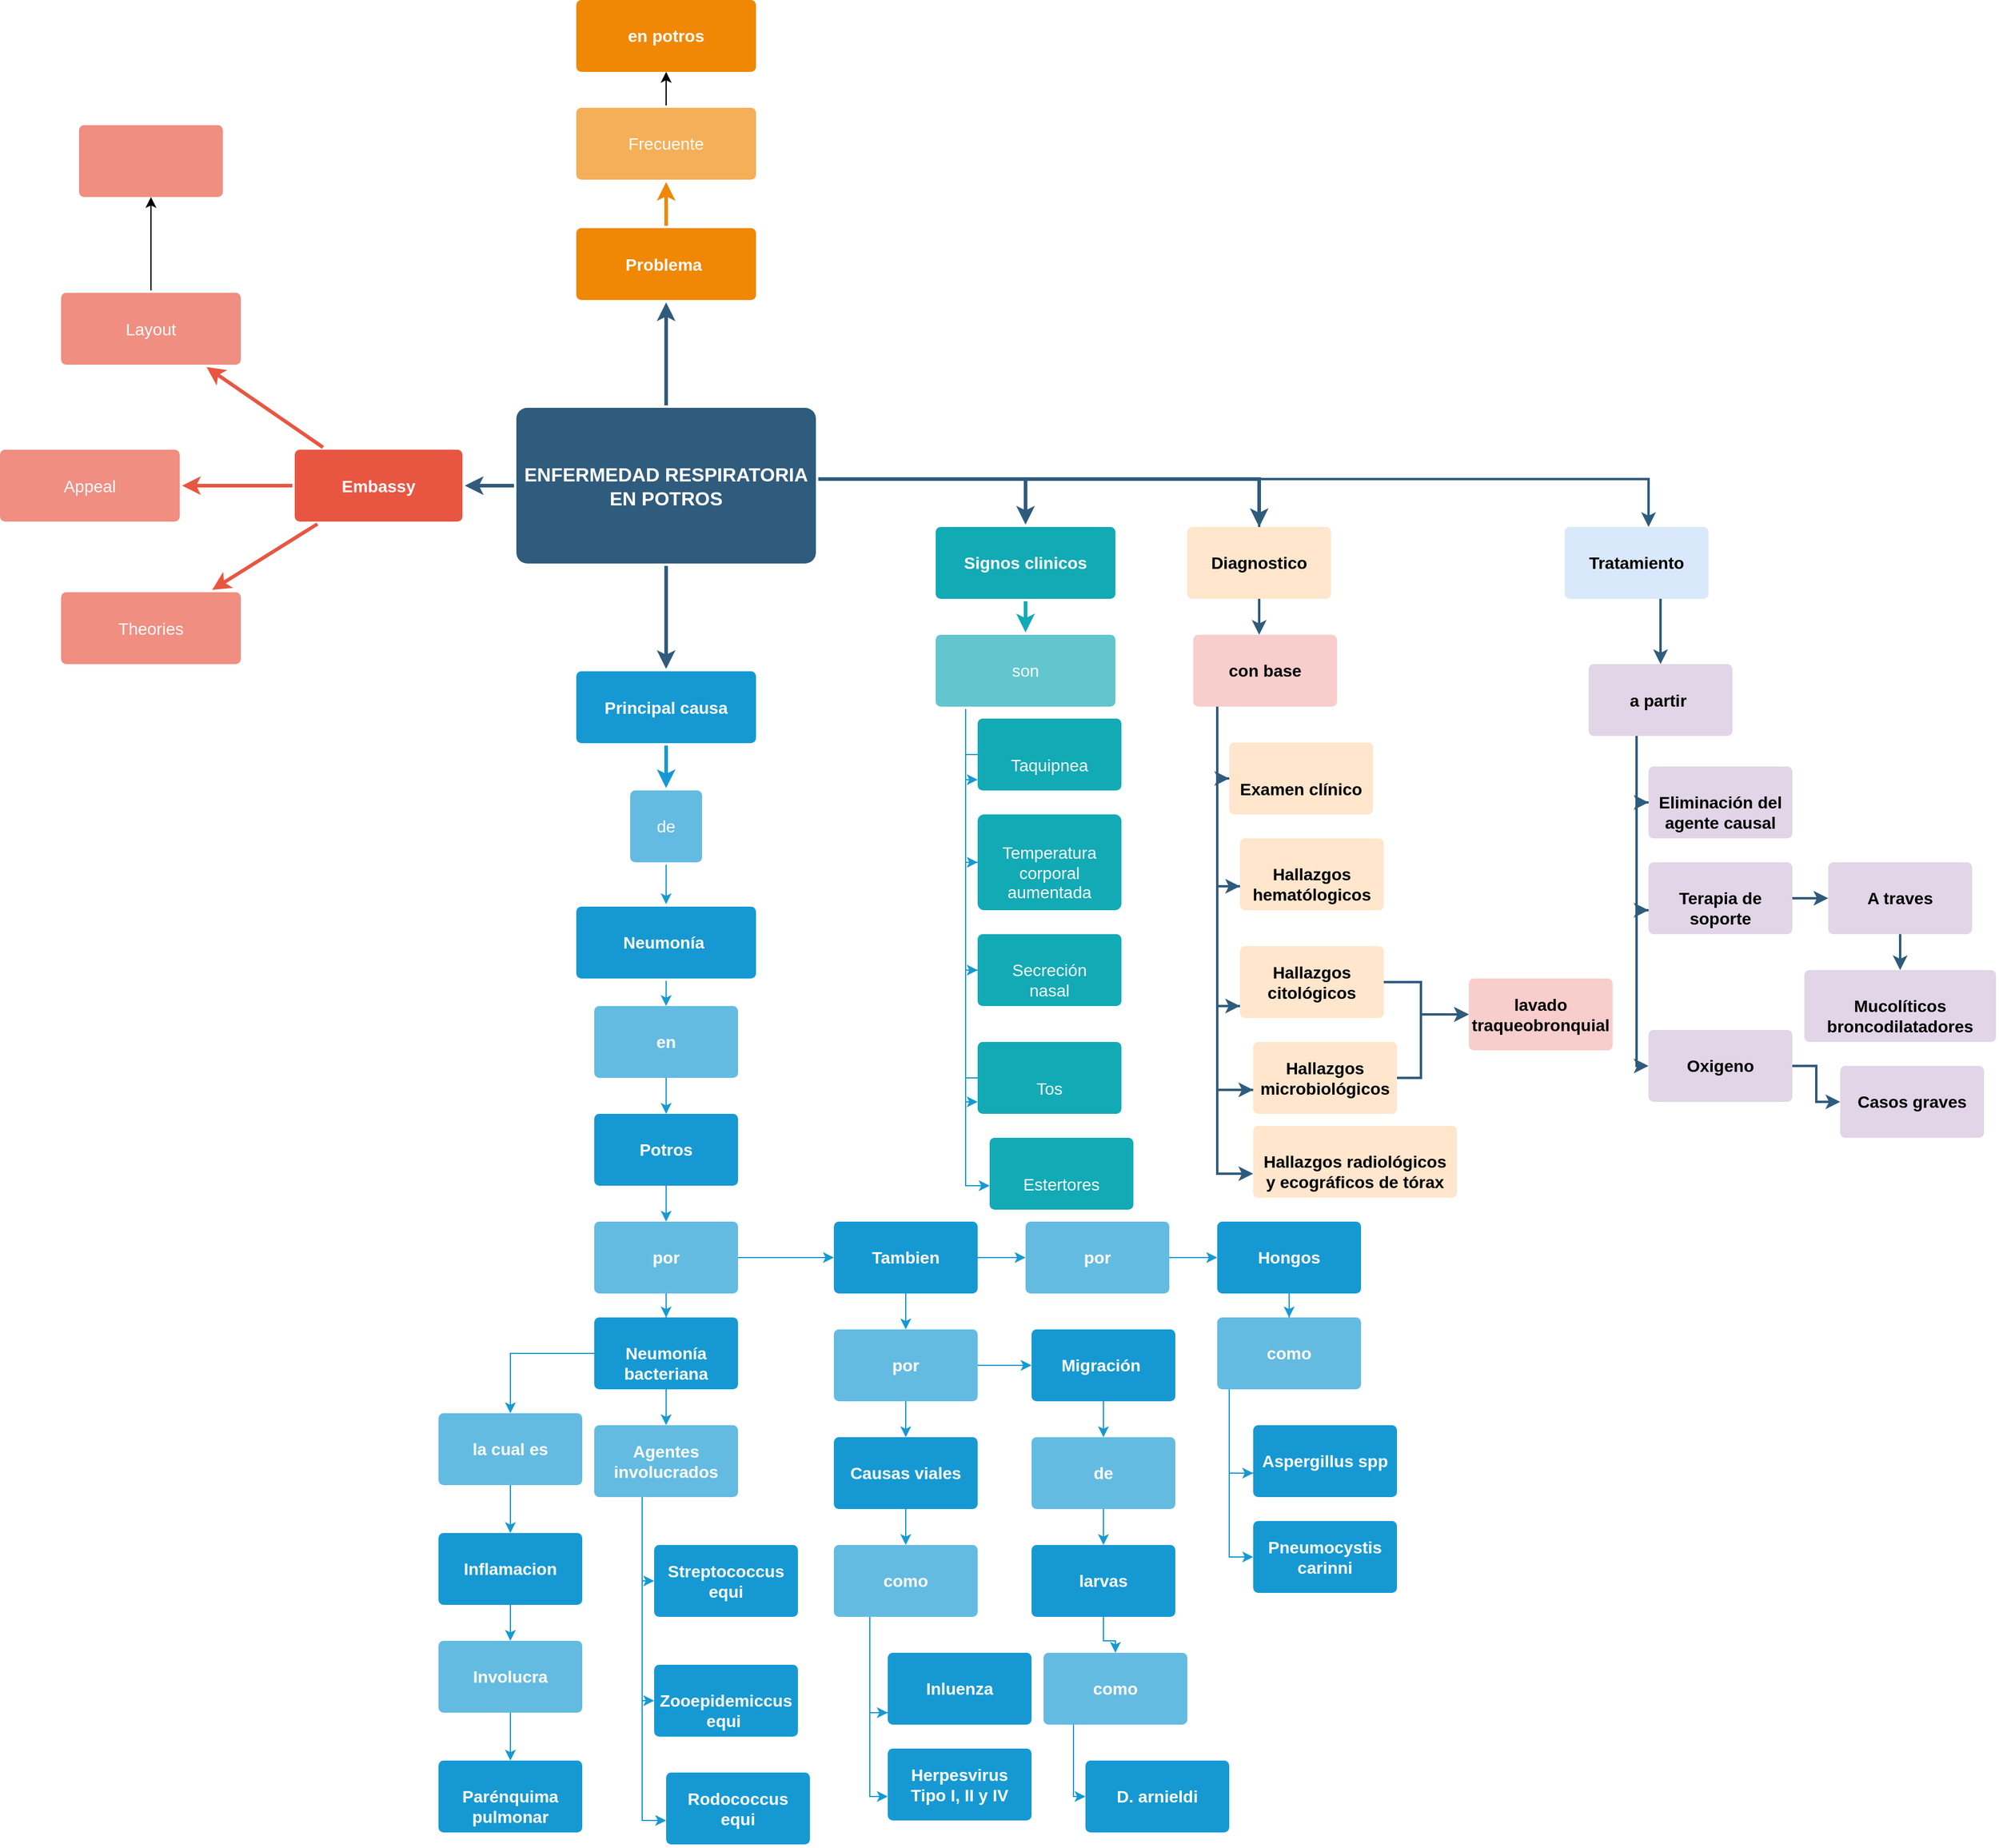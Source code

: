 <mxfile version="13.6.10" type="github">
  <diagram id="6a731a19-8d31-9384-78a2-239565b7b9f0" name="Page-1">
    <mxGraphModel dx="868" dy="482" grid="1" gridSize="10" guides="1" tooltips="1" connect="1" arrows="1" fold="1" page="1" pageScale="1" pageWidth="1169" pageHeight="827" background="#ffffff" math="0" shadow="0">
      <root>
        <mxCell id="0" />
        <mxCell id="1" parent="0" />
        <mxCell id="1745" value="" style="edgeStyle=none;rounded=0;jumpStyle=none;html=1;shadow=0;labelBackgroundColor=none;startArrow=none;startFill=0;endArrow=classic;endFill=1;jettySize=auto;orthogonalLoop=1;strokeColor=#2F5B7C;strokeWidth=3;fontFamily=Helvetica;fontSize=16;fontColor=#23445D;spacing=5;" parent="1" source="1749" target="1764" edge="1">
          <mxGeometry relative="1" as="geometry" />
        </mxCell>
        <mxCell id="1746" value="" style="edgeStyle=orthogonalEdgeStyle;rounded=0;jumpStyle=none;html=1;shadow=0;labelBackgroundColor=none;startArrow=none;startFill=0;endArrow=classic;endFill=1;jettySize=auto;orthogonalLoop=1;strokeColor=#2F5B7C;strokeWidth=3;fontFamily=Helvetica;fontSize=16;fontColor=#23445D;spacing=5;" parent="1" source="1749" target="1771" edge="1">
          <mxGeometry relative="1" as="geometry">
            <Array as="points">
              <mxPoint x="870" y="410" />
            </Array>
          </mxGeometry>
        </mxCell>
        <mxCell id="1747" value="" style="edgeStyle=none;rounded=0;jumpStyle=none;html=1;shadow=0;labelBackgroundColor=none;startArrow=none;startFill=0;endArrow=classic;endFill=1;jettySize=auto;orthogonalLoop=1;strokeColor=#2F5B7C;strokeWidth=3;fontFamily=Helvetica;fontSize=16;fontColor=#23445D;spacing=5;" parent="1" source="1749" target="1760" edge="1">
          <mxGeometry relative="1" as="geometry" />
        </mxCell>
        <mxCell id="1748" value="" style="edgeStyle=none;rounded=0;jumpStyle=none;html=1;shadow=0;labelBackgroundColor=none;startArrow=none;startFill=0;endArrow=classic;endFill=1;jettySize=auto;orthogonalLoop=1;strokeColor=#2F5B7C;strokeWidth=3;fontFamily=Helvetica;fontSize=16;fontColor=#23445D;spacing=5;" parent="1" source="1749" target="1753" edge="1">
          <mxGeometry relative="1" as="geometry" />
        </mxCell>
        <mxCell id="1749" value="ENFERMEDAD RESPIRATORIA EN POTROS" style="rounded=1;whiteSpace=wrap;html=1;shadow=0;labelBackgroundColor=none;strokeColor=none;strokeWidth=3;fillColor=#2F5B7C;fontFamily=Helvetica;fontSize=16;fontColor=#FFFFFF;align=center;fontStyle=1;spacing=5;arcSize=7;perimeterSpacing=2;" parent="1" vertex="1">
          <mxGeometry x="445" y="350.5" width="250" height="130" as="geometry" />
        </mxCell>
        <mxCell id="1750" value="" style="edgeStyle=none;rounded=1;jumpStyle=none;html=1;shadow=0;labelBackgroundColor=none;startArrow=none;startFill=0;jettySize=auto;orthogonalLoop=1;strokeColor=#E85642;strokeWidth=3;fontFamily=Helvetica;fontSize=14;fontColor=#FFFFFF;spacing=5;fontStyle=1;fillColor=#b0e3e6;" parent="1" source="1753" target="1756" edge="1">
          <mxGeometry relative="1" as="geometry" />
        </mxCell>
        <mxCell id="1751" value="" style="edgeStyle=none;rounded=1;jumpStyle=none;html=1;shadow=0;labelBackgroundColor=none;startArrow=none;startFill=0;jettySize=auto;orthogonalLoop=1;strokeColor=#E85642;strokeWidth=3;fontFamily=Helvetica;fontSize=14;fontColor=#FFFFFF;spacing=5;fontStyle=1;fillColor=#b0e3e6;" parent="1" source="1753" target="1755" edge="1">
          <mxGeometry relative="1" as="geometry" />
        </mxCell>
        <mxCell id="1752" value="" style="edgeStyle=none;rounded=1;jumpStyle=none;html=1;shadow=0;labelBackgroundColor=none;startArrow=none;startFill=0;jettySize=auto;orthogonalLoop=1;strokeColor=#E85642;strokeWidth=3;fontFamily=Helvetica;fontSize=14;fontColor=#FFFFFF;spacing=5;fontStyle=1;fillColor=#b0e3e6;" parent="1" source="1753" target="1754" edge="1">
          <mxGeometry relative="1" as="geometry" />
        </mxCell>
        <mxCell id="1753" value="Embassy" style="rounded=1;whiteSpace=wrap;html=1;shadow=0;labelBackgroundColor=none;strokeColor=none;strokeWidth=3;fillColor=#e85642;fontFamily=Helvetica;fontSize=14;fontColor=#FFFFFF;align=center;spacing=5;fontStyle=1;arcSize=7;perimeterSpacing=2;" parent="1" vertex="1">
          <mxGeometry x="260" y="385.5" width="140" height="60" as="geometry" />
        </mxCell>
        <mxCell id="1754" value="Theories" style="rounded=1;whiteSpace=wrap;html=1;shadow=0;labelBackgroundColor=none;strokeColor=none;strokeWidth=3;fillColor=#f08e81;fontFamily=Helvetica;fontSize=14;fontColor=#FFFFFF;align=center;spacing=5;fontStyle=0;arcSize=7;perimeterSpacing=2;" parent="1" vertex="1">
          <mxGeometry x="65" y="504.5" width="150" height="60" as="geometry" />
        </mxCell>
        <mxCell id="1755" value="Appeal" style="rounded=1;whiteSpace=wrap;html=1;shadow=0;labelBackgroundColor=none;strokeColor=none;strokeWidth=3;fillColor=#f08e81;fontFamily=Helvetica;fontSize=14;fontColor=#FFFFFF;align=center;spacing=5;fontStyle=0;arcSize=7;perimeterSpacing=2;" parent="1" vertex="1">
          <mxGeometry x="14" y="385.5" width="150" height="60" as="geometry" />
        </mxCell>
        <mxCell id="0YYy5fUookCanVHD36Z4-1780" value="" style="edgeStyle=orthogonalEdgeStyle;rounded=0;orthogonalLoop=1;jettySize=auto;html=1;" parent="1" source="1756" target="0YYy5fUookCanVHD36Z4-1779" edge="1">
          <mxGeometry relative="1" as="geometry" />
        </mxCell>
        <mxCell id="1756" value="Layout" style="rounded=1;whiteSpace=wrap;html=1;shadow=0;labelBackgroundColor=none;strokeColor=none;strokeWidth=3;fillColor=#f08e81;fontFamily=Helvetica;fontSize=14;fontColor=#FFFFFF;align=center;spacing=5;fontStyle=0;arcSize=7;perimeterSpacing=2;" parent="1" vertex="1">
          <mxGeometry x="65" y="254.5" width="150" height="60" as="geometry" />
        </mxCell>
        <mxCell id="1758" value="" style="edgeStyle=none;rounded=0;jumpStyle=none;html=1;shadow=0;labelBackgroundColor=none;startArrow=none;startFill=0;endArrow=classic;endFill=1;jettySize=auto;orthogonalLoop=1;strokeColor=#1699D3;strokeWidth=3;fontFamily=Helvetica;fontSize=14;fontColor=#FFFFFF;spacing=5;" parent="1" source="1760" target="1762" edge="1">
          <mxGeometry relative="1" as="geometry" />
        </mxCell>
        <mxCell id="1760" value="Principal causa" style="rounded=1;whiteSpace=wrap;html=1;shadow=0;labelBackgroundColor=none;strokeColor=none;strokeWidth=3;fillColor=#1699d3;fontFamily=Helvetica;fontSize=14;fontColor=#FFFFFF;align=center;spacing=5;fontStyle=1;arcSize=7;perimeterSpacing=2;" parent="1" vertex="1">
          <mxGeometry x="495" y="570.5" width="150" height="60" as="geometry" />
        </mxCell>
        <mxCell id="0YYy5fUookCanVHD36Z4-1787" value="" style="edgeStyle=orthogonalEdgeStyle;rounded=0;orthogonalLoop=1;jettySize=auto;html=1;strokeColor=#1699D3;" parent="1" source="1762" target="0YYy5fUookCanVHD36Z4-1785" edge="1">
          <mxGeometry relative="1" as="geometry" />
        </mxCell>
        <mxCell id="1762" value="de" style="rounded=1;whiteSpace=wrap;html=1;shadow=0;labelBackgroundColor=none;strokeColor=none;strokeWidth=3;fillColor=#64bbe2;fontFamily=Helvetica;fontSize=14;fontColor=#FFFFFF;align=center;spacing=5;arcSize=7;perimeterSpacing=2;" parent="1" vertex="1">
          <mxGeometry x="540" y="670" width="60" height="60" as="geometry" />
        </mxCell>
        <mxCell id="1764" value="Problema&amp;nbsp;" style="rounded=1;whiteSpace=wrap;html=1;shadow=0;labelBackgroundColor=none;strokeColor=none;strokeWidth=3;fontFamily=Helvetica;fontSize=14;fontColor=#FFFFFF;align=center;spacing=5;fontStyle=1;arcSize=7;perimeterSpacing=2;fillColor=#F08705;" parent="1" vertex="1">
          <mxGeometry x="495" y="200.5" width="150" height="60" as="geometry" />
        </mxCell>
        <mxCell id="0YYy5fUookCanVHD36Z4-1783" style="edgeStyle=orthogonalEdgeStyle;rounded=0;orthogonalLoop=1;jettySize=auto;html=1;" parent="1" source="1767" edge="1">
          <mxGeometry relative="1" as="geometry">
            <mxPoint x="570" y="70" as="targetPoint" />
          </mxGeometry>
        </mxCell>
        <mxCell id="1767" value="Frecuente" style="rounded=1;whiteSpace=wrap;html=1;shadow=0;labelBackgroundColor=none;strokeColor=none;strokeWidth=3;fillColor=#f5af58;fontFamily=Helvetica;fontSize=14;fontColor=#FFFFFF;align=center;spacing=5;arcSize=7;perimeterSpacing=2;" parent="1" vertex="1">
          <mxGeometry x="495" y="100" width="150" height="60" as="geometry" />
        </mxCell>
        <mxCell id="1768" value="" style="edgeStyle=none;rounded=0;jumpStyle=none;html=1;shadow=0;labelBackgroundColor=none;startArrow=none;startFill=0;endArrow=classic;endFill=1;jettySize=auto;orthogonalLoop=1;strokeColor=#F08705;strokeWidth=3;fontFamily=Helvetica;fontSize=14;fontColor=#FFFFFF;spacing=5;" parent="1" source="1764" target="1767" edge="1">
          <mxGeometry relative="1" as="geometry" />
        </mxCell>
        <mxCell id="5zsMlJbMGl0L57gYT9h5-1774" value="" style="edgeStyle=orthogonalEdgeStyle;rounded=0;orthogonalLoop=1;jettySize=auto;html=1;strokeColor=#2F5B7C;strokeWidth=3;" edge="1" parent="1" target="5zsMlJbMGl0L57gYT9h5-1773">
          <mxGeometry relative="1" as="geometry">
            <mxPoint x="870" y="410" as="sourcePoint" />
            <Array as="points">
              <mxPoint x="1065" y="410" />
            </Array>
          </mxGeometry>
        </mxCell>
        <mxCell id="1771" value="Signos clinicos" style="rounded=1;whiteSpace=wrap;html=1;shadow=0;labelBackgroundColor=none;strokeColor=none;strokeWidth=3;fillColor=#12aab5;fontFamily=Helvetica;fontSize=14;fontColor=#FFFFFF;align=center;spacing=5;fontStyle=1;arcSize=7;perimeterSpacing=2;" parent="1" vertex="1">
          <mxGeometry x="795" y="450.0" width="150" height="60" as="geometry" />
        </mxCell>
        <mxCell id="0YYy5fUookCanVHD36Z4-1854" value="" style="edgeStyle=orthogonalEdgeStyle;rounded=0;orthogonalLoop=1;jettySize=auto;html=1;strokeColor=#1699D3;" parent="1" source="1772" target="0YYy5fUookCanVHD36Z4-1853" edge="1">
          <mxGeometry relative="1" as="geometry">
            <Array as="points">
              <mxPoint x="820" y="661" />
            </Array>
          </mxGeometry>
        </mxCell>
        <mxCell id="1772" value="son" style="rounded=1;whiteSpace=wrap;html=1;shadow=0;labelBackgroundColor=none;strokeColor=none;strokeWidth=3;fillColor=#61c6ce;fontFamily=Helvetica;fontSize=14;fontColor=#FFFFFF;align=center;spacing=5;fontStyle=0;arcSize=7;perimeterSpacing=2;" parent="1" vertex="1">
          <mxGeometry x="795" y="540" width="150" height="60" as="geometry" />
        </mxCell>
        <mxCell id="1773" value="" style="edgeStyle=none;rounded=1;jumpStyle=none;html=1;shadow=0;labelBackgroundColor=none;startArrow=none;startFill=0;jettySize=auto;orthogonalLoop=1;strokeColor=#12AAB5;strokeWidth=3;fontFamily=Helvetica;fontSize=14;fontColor=#FFFFFF;spacing=5;fontStyle=1;fillColor=#b0e3e6;" parent="1" source="1771" target="1772" edge="1">
          <mxGeometry relative="1" as="geometry" />
        </mxCell>
        <mxCell id="0YYy5fUookCanVHD36Z4-1779" value="" style="whiteSpace=wrap;html=1;rounded=1;shadow=0;fontSize=14;fontColor=#FFFFFF;fontStyle=0;strokeColor=none;strokeWidth=3;fillColor=#f08e81;spacing=5;arcSize=7;" parent="1" vertex="1">
          <mxGeometry x="80" y="114.5" width="120" height="60" as="geometry" />
        </mxCell>
        <mxCell id="0YYy5fUookCanVHD36Z4-1784" value="en potros" style="rounded=1;whiteSpace=wrap;html=1;shadow=0;labelBackgroundColor=none;strokeColor=none;strokeWidth=3;fontFamily=Helvetica;fontSize=14;fontColor=#FFFFFF;align=center;spacing=5;fontStyle=1;arcSize=7;perimeterSpacing=2;fillColor=#F08705;" parent="1" vertex="1">
          <mxGeometry x="495" y="10" width="150" height="60" as="geometry" />
        </mxCell>
        <mxCell id="0YYy5fUookCanVHD36Z4-1789" value="" style="edgeStyle=orthogonalEdgeStyle;rounded=0;orthogonalLoop=1;jettySize=auto;html=1;strokeColor=#1699D3;" parent="1" source="0YYy5fUookCanVHD36Z4-1785" target="0YYy5fUookCanVHD36Z4-1788" edge="1">
          <mxGeometry relative="1" as="geometry" />
        </mxCell>
        <mxCell id="0YYy5fUookCanVHD36Z4-1785" value="Neumonía&amp;nbsp;" style="rounded=1;whiteSpace=wrap;html=1;shadow=0;labelBackgroundColor=none;strokeColor=none;strokeWidth=3;fillColor=#1699d3;fontFamily=Helvetica;fontSize=14;fontColor=#FFFFFF;align=center;spacing=5;fontStyle=1;arcSize=7;perimeterSpacing=2;" parent="1" vertex="1">
          <mxGeometry x="495" y="767" width="150" height="60" as="geometry" />
        </mxCell>
        <mxCell id="0YYy5fUookCanVHD36Z4-1791" value="" style="edgeStyle=orthogonalEdgeStyle;rounded=0;orthogonalLoop=1;jettySize=auto;html=1;strokeColor=#1699D3;" parent="1" source="0YYy5fUookCanVHD36Z4-1788" target="0YYy5fUookCanVHD36Z4-1790" edge="1">
          <mxGeometry relative="1" as="geometry" />
        </mxCell>
        <mxCell id="0YYy5fUookCanVHD36Z4-1788" value="en" style="whiteSpace=wrap;html=1;rounded=1;shadow=0;fontSize=14;fontColor=#FFFFFF;fontStyle=1;strokeColor=none;strokeWidth=3;spacing=5;arcSize=7;fillColor=#64BBE2;" parent="1" vertex="1">
          <mxGeometry x="510" y="850" width="120" height="60" as="geometry" />
        </mxCell>
        <mxCell id="0YYy5fUookCanVHD36Z4-1793" value="" style="edgeStyle=orthogonalEdgeStyle;rounded=0;orthogonalLoop=1;jettySize=auto;html=1;strokeColor=#1699D3;" parent="1" source="0YYy5fUookCanVHD36Z4-1790" target="0YYy5fUookCanVHD36Z4-1792" edge="1">
          <mxGeometry relative="1" as="geometry" />
        </mxCell>
        <mxCell id="0YYy5fUookCanVHD36Z4-1790" value="Potros" style="whiteSpace=wrap;html=1;rounded=1;shadow=0;fontSize=14;fontColor=#FFFFFF;fontStyle=1;strokeColor=none;strokeWidth=3;fillColor=#1699d3;spacing=5;arcSize=7;" parent="1" vertex="1">
          <mxGeometry x="510" y="940" width="120" height="60" as="geometry" />
        </mxCell>
        <mxCell id="0YYy5fUookCanVHD36Z4-1795" value="" style="edgeStyle=orthogonalEdgeStyle;rounded=0;orthogonalLoop=1;jettySize=auto;html=1;strokeColor=#1699D3;" parent="1" source="0YYy5fUookCanVHD36Z4-1792" target="0YYy5fUookCanVHD36Z4-1794" edge="1">
          <mxGeometry relative="1" as="geometry" />
        </mxCell>
        <mxCell id="0YYy5fUookCanVHD36Z4-1816" value="" style="edgeStyle=orthogonalEdgeStyle;rounded=0;orthogonalLoop=1;jettySize=auto;html=1;strokeColor=#1699D3;" parent="1" source="0YYy5fUookCanVHD36Z4-1792" target="0YYy5fUookCanVHD36Z4-1815" edge="1">
          <mxGeometry relative="1" as="geometry" />
        </mxCell>
        <mxCell id="0YYy5fUookCanVHD36Z4-1792" value="por" style="whiteSpace=wrap;html=1;rounded=1;shadow=0;fontSize=14;fontColor=#FFFFFF;fontStyle=1;strokeColor=none;strokeWidth=3;spacing=5;arcSize=7;fillColor=#64BBE2;" parent="1" vertex="1">
          <mxGeometry x="510" y="1030" width="120" height="60" as="geometry" />
        </mxCell>
        <mxCell id="0YYy5fUookCanVHD36Z4-1797" value="" style="edgeStyle=orthogonalEdgeStyle;rounded=0;orthogonalLoop=1;jettySize=auto;html=1;strokeColor=#1699D3;" parent="1" source="0YYy5fUookCanVHD36Z4-1794" target="0YYy5fUookCanVHD36Z4-1796" edge="1">
          <mxGeometry relative="1" as="geometry" />
        </mxCell>
        <mxCell id="0YYy5fUookCanVHD36Z4-1805" value="" style="edgeStyle=orthogonalEdgeStyle;rounded=0;orthogonalLoop=1;jettySize=auto;html=1;strokeColor=#1699D3;" parent="1" source="0YYy5fUookCanVHD36Z4-1794" target="0YYy5fUookCanVHD36Z4-1804" edge="1">
          <mxGeometry relative="1" as="geometry" />
        </mxCell>
        <mxCell id="0YYy5fUookCanVHD36Z4-1794" value="&lt;br&gt;Neumonía bacteriana" style="whiteSpace=wrap;html=1;rounded=1;shadow=0;fontSize=14;fontColor=#FFFFFF;fontStyle=1;strokeColor=none;strokeWidth=3;fillColor=#1699d3;spacing=5;arcSize=7;" parent="1" vertex="1">
          <mxGeometry x="510" y="1110" width="120" height="60" as="geometry" />
        </mxCell>
        <mxCell id="0YYy5fUookCanVHD36Z4-1799" value="" style="edgeStyle=orthogonalEdgeStyle;rounded=0;orthogonalLoop=1;jettySize=auto;html=1;strokeColor=#1699D3;" parent="1" source="0YYy5fUookCanVHD36Z4-1796" target="0YYy5fUookCanVHD36Z4-1798" edge="1">
          <mxGeometry relative="1" as="geometry" />
        </mxCell>
        <mxCell id="0YYy5fUookCanVHD36Z4-1796" value="la cual es" style="whiteSpace=wrap;html=1;rounded=1;shadow=0;fontSize=14;fontColor=#FFFFFF;fontStyle=1;strokeColor=none;strokeWidth=3;spacing=5;arcSize=7;fillColor=#64BBE2;" parent="1" vertex="1">
          <mxGeometry x="380" y="1190" width="120" height="60" as="geometry" />
        </mxCell>
        <mxCell id="0YYy5fUookCanVHD36Z4-1801" value="" style="edgeStyle=orthogonalEdgeStyle;rounded=0;orthogonalLoop=1;jettySize=auto;html=1;strokeColor=#1699D3;" parent="1" source="0YYy5fUookCanVHD36Z4-1798" target="0YYy5fUookCanVHD36Z4-1800" edge="1">
          <mxGeometry relative="1" as="geometry" />
        </mxCell>
        <mxCell id="0YYy5fUookCanVHD36Z4-1798" value="Inflamacion" style="whiteSpace=wrap;html=1;rounded=1;shadow=0;fontSize=14;fontColor=#FFFFFF;fontStyle=1;strokeColor=none;strokeWidth=3;spacing=5;arcSize=7;fillColor=#1699D3;" parent="1" vertex="1">
          <mxGeometry x="380" y="1290" width="120" height="60" as="geometry" />
        </mxCell>
        <mxCell id="0YYy5fUookCanVHD36Z4-1803" value="" style="edgeStyle=orthogonalEdgeStyle;rounded=0;orthogonalLoop=1;jettySize=auto;html=1;strokeColor=#1699D3;" parent="1" source="0YYy5fUookCanVHD36Z4-1800" target="0YYy5fUookCanVHD36Z4-1802" edge="1">
          <mxGeometry relative="1" as="geometry" />
        </mxCell>
        <mxCell id="0YYy5fUookCanVHD36Z4-1800" value="Involucra" style="whiteSpace=wrap;html=1;rounded=1;shadow=0;fontSize=14;fontColor=#FFFFFF;fontStyle=1;strokeColor=none;strokeWidth=3;fillColor=#64BBE2;spacing=5;arcSize=7;" parent="1" vertex="1">
          <mxGeometry x="380" y="1380" width="120" height="60" as="geometry" />
        </mxCell>
        <mxCell id="0YYy5fUookCanVHD36Z4-1802" value="&lt;br&gt;Parénquima pulmonar" style="whiteSpace=wrap;html=1;rounded=1;shadow=0;fontSize=14;fontColor=#FFFFFF;fontStyle=1;strokeColor=none;strokeWidth=3;spacing=5;arcSize=7;fillColor=#1699D3;" parent="1" vertex="1">
          <mxGeometry x="380" y="1480" width="120" height="60" as="geometry" />
        </mxCell>
        <mxCell id="0YYy5fUookCanVHD36Z4-1807" value="" style="edgeStyle=orthogonalEdgeStyle;rounded=0;orthogonalLoop=1;jettySize=auto;html=1;strokeColor=#1699D3;entryX=0;entryY=0.5;entryDx=0;entryDy=0;" parent="1" source="0YYy5fUookCanVHD36Z4-1804" target="0YYy5fUookCanVHD36Z4-1806" edge="1">
          <mxGeometry relative="1" as="geometry">
            <mxPoint x="550" y="1330" as="targetPoint" />
            <Array as="points">
              <mxPoint x="550" y="1330" />
            </Array>
          </mxGeometry>
        </mxCell>
        <mxCell id="0YYy5fUookCanVHD36Z4-1804" value="Agentes involucrados" style="whiteSpace=wrap;html=1;rounded=1;shadow=0;fontSize=14;fontColor=#FFFFFF;fontStyle=1;strokeColor=none;strokeWidth=3;spacing=5;arcSize=7;fillColor=#64BBE2;" parent="1" vertex="1">
          <mxGeometry x="510" y="1200" width="120" height="60" as="geometry" />
        </mxCell>
        <mxCell id="0YYy5fUookCanVHD36Z4-1811" value="" style="edgeStyle=orthogonalEdgeStyle;rounded=0;orthogonalLoop=1;jettySize=auto;html=1;strokeColor=#1699D3;" parent="1" target="0YYy5fUookCanVHD36Z4-1810" edge="1">
          <mxGeometry relative="1" as="geometry">
            <mxPoint x="550" y="1330" as="sourcePoint" />
            <Array as="points">
              <mxPoint x="550" y="1430" />
            </Array>
          </mxGeometry>
        </mxCell>
        <mxCell id="0YYy5fUookCanVHD36Z4-1806" value="&#xa;&#xa;Streptococcus&#xa;equi&#xa;&#xa;" style="whiteSpace=wrap;html=1;rounded=1;shadow=0;fontSize=14;fontColor=#FFFFFF;fontStyle=1;strokeColor=none;strokeWidth=3;fillColor=#1699d3;spacing=5;arcSize=7;" parent="1" vertex="1">
          <mxGeometry x="560" y="1300" width="120" height="60" as="geometry" />
        </mxCell>
        <mxCell id="0YYy5fUookCanVHD36Z4-1813" value="" style="edgeStyle=orthogonalEdgeStyle;rounded=0;orthogonalLoop=1;jettySize=auto;html=1;strokeColor=#1699D3;" parent="1" target="0YYy5fUookCanVHD36Z4-1812" edge="1">
          <mxGeometry relative="1" as="geometry">
            <mxPoint x="550" y="1430" as="sourcePoint" />
            <Array as="points">
              <mxPoint x="550" y="1530" />
              <mxPoint x="630" y="1530" />
            </Array>
          </mxGeometry>
        </mxCell>
        <mxCell id="0YYy5fUookCanVHD36Z4-1810" value="&lt;br&gt;Zooepidemiccus equi&amp;nbsp;" style="whiteSpace=wrap;html=1;rounded=1;shadow=0;fontSize=14;fontColor=#FFFFFF;fontStyle=1;strokeColor=none;strokeWidth=3;fillColor=#1699d3;spacing=5;arcSize=7;" parent="1" vertex="1">
          <mxGeometry x="560" y="1400" width="120" height="60" as="geometry" />
        </mxCell>
        <mxCell id="0YYy5fUookCanVHD36Z4-1812" value="Rodococcus&lt;br/&gt;equi" style="whiteSpace=wrap;html=1;rounded=1;shadow=0;fontSize=14;fontColor=#FFFFFF;fontStyle=1;strokeColor=none;strokeWidth=3;fillColor=#1699d3;spacing=5;arcSize=7;" parent="1" vertex="1">
          <mxGeometry x="570" y="1490" width="120" height="60" as="geometry" />
        </mxCell>
        <mxCell id="0YYy5fUookCanVHD36Z4-1818" value="" style="edgeStyle=orthogonalEdgeStyle;rounded=0;orthogonalLoop=1;jettySize=auto;html=1;strokeColor=#1699D3;" parent="1" source="0YYy5fUookCanVHD36Z4-1815" target="0YYy5fUookCanVHD36Z4-1817" edge="1">
          <mxGeometry relative="1" as="geometry" />
        </mxCell>
        <mxCell id="0YYy5fUookCanVHD36Z4-1843" value="" style="edgeStyle=orthogonalEdgeStyle;rounded=0;orthogonalLoop=1;jettySize=auto;html=1;strokeColor=#1699D3;" parent="1" source="0YYy5fUookCanVHD36Z4-1815" target="0YYy5fUookCanVHD36Z4-1842" edge="1">
          <mxGeometry relative="1" as="geometry" />
        </mxCell>
        <mxCell id="0YYy5fUookCanVHD36Z4-1815" value="Tambien" style="whiteSpace=wrap;html=1;rounded=1;shadow=0;fontSize=14;fontColor=#FFFFFF;fontStyle=1;strokeColor=none;strokeWidth=3;spacing=5;arcSize=7;fillColor=#1699D3;" parent="1" vertex="1">
          <mxGeometry x="710" y="1030" width="120" height="60" as="geometry" />
        </mxCell>
        <mxCell id="0YYy5fUookCanVHD36Z4-1820" value="" style="edgeStyle=orthogonalEdgeStyle;rounded=0;orthogonalLoop=1;jettySize=auto;html=1;strokeColor=#1699D3;" parent="1" source="0YYy5fUookCanVHD36Z4-1817" target="0YYy5fUookCanVHD36Z4-1819" edge="1">
          <mxGeometry relative="1" as="geometry" />
        </mxCell>
        <mxCell id="0YYy5fUookCanVHD36Z4-1828" value="" style="edgeStyle=orthogonalEdgeStyle;rounded=0;orthogonalLoop=1;jettySize=auto;html=1;strokeColor=#1699D3;" parent="1" source="0YYy5fUookCanVHD36Z4-1817" target="0YYy5fUookCanVHD36Z4-1827" edge="1">
          <mxGeometry relative="1" as="geometry" />
        </mxCell>
        <mxCell id="0YYy5fUookCanVHD36Z4-1817" value="por" style="whiteSpace=wrap;html=1;rounded=1;shadow=0;fontSize=14;fontColor=#FFFFFF;fontStyle=1;strokeColor=none;strokeWidth=3;fillColor=#64BBE2;spacing=5;arcSize=7;" parent="1" vertex="1">
          <mxGeometry x="710" y="1120" width="120" height="60" as="geometry" />
        </mxCell>
        <mxCell id="0YYy5fUookCanVHD36Z4-1822" value="" style="edgeStyle=orthogonalEdgeStyle;rounded=0;orthogonalLoop=1;jettySize=auto;html=1;strokeColor=#1699D3;" parent="1" source="0YYy5fUookCanVHD36Z4-1819" target="0YYy5fUookCanVHD36Z4-1821" edge="1">
          <mxGeometry relative="1" as="geometry" />
        </mxCell>
        <mxCell id="0YYy5fUookCanVHD36Z4-1819" value="Causas viales" style="whiteSpace=wrap;html=1;rounded=1;shadow=0;fontSize=14;fontColor=#FFFFFF;fontStyle=1;strokeColor=none;strokeWidth=3;spacing=5;arcSize=7;fillColor=#1699D3;" parent="1" vertex="1">
          <mxGeometry x="710" y="1210" width="120" height="60" as="geometry" />
        </mxCell>
        <mxCell id="0YYy5fUookCanVHD36Z4-1824" value="" style="edgeStyle=orthogonalEdgeStyle;rounded=0;orthogonalLoop=1;jettySize=auto;html=1;strokeColor=#1699D3;" parent="1" source="0YYy5fUookCanVHD36Z4-1821" target="0YYy5fUookCanVHD36Z4-1823" edge="1">
          <mxGeometry relative="1" as="geometry">
            <Array as="points">
              <mxPoint x="740" y="1440" />
            </Array>
          </mxGeometry>
        </mxCell>
        <mxCell id="0YYy5fUookCanVHD36Z4-1821" value="como" style="whiteSpace=wrap;html=1;rounded=1;shadow=0;fontSize=14;fontColor=#FFFFFF;fontStyle=1;strokeColor=none;strokeWidth=3;fillColor=#64BBE2;spacing=5;arcSize=7;" parent="1" vertex="1">
          <mxGeometry x="710" y="1300" width="120" height="60" as="geometry" />
        </mxCell>
        <mxCell id="0YYy5fUookCanVHD36Z4-1826" value="" style="edgeStyle=orthogonalEdgeStyle;rounded=0;orthogonalLoop=1;jettySize=auto;html=1;strokeColor=#1699D3;" parent="1" source="0YYy5fUookCanVHD36Z4-1823" target="0YYy5fUookCanVHD36Z4-1825" edge="1">
          <mxGeometry relative="1" as="geometry">
            <Array as="points">
              <mxPoint x="740" y="1440" />
              <mxPoint x="740" y="1510" />
              <mxPoint x="830" y="1510" />
            </Array>
          </mxGeometry>
        </mxCell>
        <mxCell id="0YYy5fUookCanVHD36Z4-1823" value="&#xa;&#xa; Inluenza&#xa;&#xa;" style="whiteSpace=wrap;html=1;rounded=1;shadow=0;fontSize=14;fontColor=#FFFFFF;fontStyle=1;strokeColor=none;strokeWidth=3;spacing=5;arcSize=7;fillColor=#1699D3;" parent="1" vertex="1">
          <mxGeometry x="755" y="1390" width="120" height="60" as="geometry" />
        </mxCell>
        <mxCell id="0YYy5fUookCanVHD36Z4-1825" value="&#xa;&#xa; Herpesvirus Tipo I, II y IV&#xa;&#xa;" style="whiteSpace=wrap;html=1;rounded=1;shadow=0;fontSize=14;fontColor=#FFFFFF;fontStyle=1;strokeColor=none;strokeWidth=3;spacing=5;arcSize=7;fillColor=#1699D3;" parent="1" vertex="1">
          <mxGeometry x="755" y="1470" width="120" height="60" as="geometry" />
        </mxCell>
        <mxCell id="0YYy5fUookCanVHD36Z4-1830" value="" style="edgeStyle=orthogonalEdgeStyle;rounded=0;orthogonalLoop=1;jettySize=auto;html=1;strokeColor=#1699D3;" parent="1" source="0YYy5fUookCanVHD36Z4-1827" target="0YYy5fUookCanVHD36Z4-1829" edge="1">
          <mxGeometry relative="1" as="geometry" />
        </mxCell>
        <mxCell id="0YYy5fUookCanVHD36Z4-1827" value="Migración&amp;nbsp;" style="whiteSpace=wrap;html=1;rounded=1;shadow=0;fontSize=14;fontColor=#FFFFFF;fontStyle=1;strokeColor=none;strokeWidth=3;spacing=5;arcSize=7;fillColor=#1699D3;" parent="1" vertex="1">
          <mxGeometry x="875" y="1120" width="120" height="60" as="geometry" />
        </mxCell>
        <mxCell id="0YYy5fUookCanVHD36Z4-1832" value="" style="edgeStyle=orthogonalEdgeStyle;rounded=0;orthogonalLoop=1;jettySize=auto;html=1;strokeColor=#1699D3;" parent="1" source="0YYy5fUookCanVHD36Z4-1829" target="0YYy5fUookCanVHD36Z4-1831" edge="1">
          <mxGeometry relative="1" as="geometry" />
        </mxCell>
        <mxCell id="0YYy5fUookCanVHD36Z4-1829" value="de" style="whiteSpace=wrap;html=1;rounded=1;shadow=0;fontSize=14;fontColor=#FFFFFF;fontStyle=1;strokeColor=none;strokeWidth=3;fillColor=#64BBE2;spacing=5;arcSize=7;" parent="1" vertex="1">
          <mxGeometry x="875" y="1210" width="120" height="60" as="geometry" />
        </mxCell>
        <mxCell id="0YYy5fUookCanVHD36Z4-1834" value="" style="edgeStyle=orthogonalEdgeStyle;rounded=0;orthogonalLoop=1;jettySize=auto;html=1;strokeColor=#1699D3;" parent="1" source="0YYy5fUookCanVHD36Z4-1831" target="0YYy5fUookCanVHD36Z4-1833" edge="1">
          <mxGeometry relative="1" as="geometry" />
        </mxCell>
        <mxCell id="0YYy5fUookCanVHD36Z4-1831" value="larvas" style="whiteSpace=wrap;html=1;rounded=1;shadow=0;fontSize=14;fontColor=#FFFFFF;fontStyle=1;strokeColor=none;strokeWidth=3;spacing=5;arcSize=7;fillColor=#1699D3;" parent="1" vertex="1">
          <mxGeometry x="875" y="1300" width="120" height="60" as="geometry" />
        </mxCell>
        <mxCell id="0YYy5fUookCanVHD36Z4-1836" value="" style="edgeStyle=orthogonalEdgeStyle;rounded=0;orthogonalLoop=1;jettySize=auto;html=1;strokeColor=#1699D3;" parent="1" source="0YYy5fUookCanVHD36Z4-1833" target="0YYy5fUookCanVHD36Z4-1835" edge="1">
          <mxGeometry relative="1" as="geometry">
            <Array as="points">
              <mxPoint x="910" y="1510" />
            </Array>
          </mxGeometry>
        </mxCell>
        <mxCell id="0YYy5fUookCanVHD36Z4-1833" value="como" style="whiteSpace=wrap;html=1;rounded=1;shadow=0;fontSize=14;fontColor=#FFFFFF;fontStyle=1;strokeColor=none;strokeWidth=3;fillColor=#64BBE2;spacing=5;arcSize=7;" parent="1" vertex="1">
          <mxGeometry x="885" y="1390" width="120" height="60" as="geometry" />
        </mxCell>
        <mxCell id="0YYy5fUookCanVHD36Z4-1835" value="&#xa;&#xa;D. arnieldi &#xa;&#xa;" style="whiteSpace=wrap;html=1;rounded=1;shadow=0;fontSize=14;fontColor=#FFFFFF;fontStyle=1;strokeColor=none;strokeWidth=3;spacing=5;arcSize=7;fillColor=#1699D3;" parent="1" vertex="1">
          <mxGeometry x="920" y="1480" width="120" height="60" as="geometry" />
        </mxCell>
        <mxCell id="0YYy5fUookCanVHD36Z4-1846" value="" style="edgeStyle=orthogonalEdgeStyle;rounded=0;orthogonalLoop=1;jettySize=auto;html=1;strokeColor=#1699D3;" parent="1" source="0YYy5fUookCanVHD36Z4-1842" target="0YYy5fUookCanVHD36Z4-1845" edge="1">
          <mxGeometry relative="1" as="geometry" />
        </mxCell>
        <mxCell id="0YYy5fUookCanVHD36Z4-1842" value="por" style="shape=process;whiteSpace=wrap;html=1;backgroundOutline=1;rounded=1;shadow=0;fontSize=14;fontColor=#FFFFFF;fontStyle=1;strokeColor=none;strokeWidth=3;fillColor=#64BBE2;spacing=5;arcSize=7;" parent="1" vertex="1">
          <mxGeometry x="870" y="1030" width="120" height="60" as="geometry" />
        </mxCell>
        <mxCell id="0YYy5fUookCanVHD36Z4-1848" value="" style="edgeStyle=orthogonalEdgeStyle;rounded=0;orthogonalLoop=1;jettySize=auto;html=1;strokeColor=#1699D3;" parent="1" source="0YYy5fUookCanVHD36Z4-1845" target="0YYy5fUookCanVHD36Z4-1847" edge="1">
          <mxGeometry relative="1" as="geometry" />
        </mxCell>
        <mxCell id="0YYy5fUookCanVHD36Z4-1845" value="Hongos" style="shape=process;whiteSpace=wrap;html=1;backgroundOutline=1;rounded=1;shadow=0;fontSize=14;fontColor=#FFFFFF;fontStyle=1;strokeColor=none;strokeWidth=3;spacing=5;arcSize=7;fillColor=#1699D3;" parent="1" vertex="1">
          <mxGeometry x="1030" y="1030" width="120" height="60" as="geometry" />
        </mxCell>
        <mxCell id="0YYy5fUookCanVHD36Z4-1850" value="" style="edgeStyle=orthogonalEdgeStyle;rounded=0;orthogonalLoop=1;jettySize=auto;html=1;strokeColor=#1699D3;" parent="1" source="0YYy5fUookCanVHD36Z4-1847" target="0YYy5fUookCanVHD36Z4-1849" edge="1">
          <mxGeometry relative="1" as="geometry">
            <Array as="points">
              <mxPoint x="1040" y="1240" />
              <mxPoint x="1120" y="1240" />
            </Array>
          </mxGeometry>
        </mxCell>
        <mxCell id="0YYy5fUookCanVHD36Z4-1847" value="como" style="whiteSpace=wrap;html=1;rounded=1;shadow=0;fontSize=14;fontColor=#FFFFFF;fontStyle=1;strokeColor=none;strokeWidth=3;fillColor=#64BBE2;spacing=5;arcSize=7;" parent="1" vertex="1">
          <mxGeometry x="1030" y="1110" width="120" height="60" as="geometry" />
        </mxCell>
        <mxCell id="0YYy5fUookCanVHD36Z4-1852" value="" style="edgeStyle=orthogonalEdgeStyle;rounded=0;orthogonalLoop=1;jettySize=auto;html=1;strokeColor=#1699D3;" parent="1" source="0YYy5fUookCanVHD36Z4-1849" target="0YYy5fUookCanVHD36Z4-1851" edge="1">
          <mxGeometry relative="1" as="geometry">
            <Array as="points">
              <mxPoint x="1040" y="1240" />
              <mxPoint x="1040" y="1310" />
              <mxPoint x="1120" y="1310" />
            </Array>
          </mxGeometry>
        </mxCell>
        <mxCell id="0YYy5fUookCanVHD36Z4-1849" value="&#xa;&#xa; Aspergillus spp&#xa;&#xa;" style="whiteSpace=wrap;html=1;rounded=1;shadow=0;fontSize=14;fontColor=#FFFFFF;fontStyle=1;strokeColor=none;strokeWidth=3;spacing=5;arcSize=7;fillColor=#1699D3;" parent="1" vertex="1">
          <mxGeometry x="1060" y="1200" width="120" height="60" as="geometry" />
        </mxCell>
        <mxCell id="0YYy5fUookCanVHD36Z4-1851" value="&#xa;&#xa;Pneumocystis carinni&#xa;&#xa;" style="whiteSpace=wrap;html=1;rounded=1;shadow=0;fontSize=14;fontColor=#FFFFFF;fontStyle=1;strokeColor=none;strokeWidth=3;spacing=5;arcSize=7;fillColor=#1699D3;" parent="1" vertex="1">
          <mxGeometry x="1060" y="1280" width="120" height="60" as="geometry" />
        </mxCell>
        <mxCell id="0YYy5fUookCanVHD36Z4-1856" value="" style="edgeStyle=orthogonalEdgeStyle;rounded=0;orthogonalLoop=1;jettySize=auto;html=1;strokeColor=#1699D3;" parent="1" source="0YYy5fUookCanVHD36Z4-1853" target="0YYy5fUookCanVHD36Z4-1855" edge="1">
          <mxGeometry relative="1" as="geometry">
            <Array as="points">
              <mxPoint x="820" y="640" />
              <mxPoint x="820" y="730" />
            </Array>
          </mxGeometry>
        </mxCell>
        <mxCell id="0YYy5fUookCanVHD36Z4-1853" value="&lt;br&gt;Taquipnea" style="whiteSpace=wrap;html=1;rounded=1;shadow=0;fontSize=14;fontColor=#FFFFFF;fontStyle=0;strokeColor=none;strokeWidth=3;spacing=5;arcSize=7;fillColor=#12AAB5;" parent="1" vertex="1">
          <mxGeometry x="830" y="610" width="120" height="60" as="geometry" />
        </mxCell>
        <mxCell id="0YYy5fUookCanVHD36Z4-1858" value="" style="edgeStyle=orthogonalEdgeStyle;rounded=0;orthogonalLoop=1;jettySize=auto;html=1;strokeColor=#1699D3;" parent="1" source="0YYy5fUookCanVHD36Z4-1855" target="0YYy5fUookCanVHD36Z4-1857" edge="1">
          <mxGeometry relative="1" as="geometry">
            <Array as="points">
              <mxPoint x="820" y="730" />
              <mxPoint x="820" y="820" />
            </Array>
          </mxGeometry>
        </mxCell>
        <mxCell id="0YYy5fUookCanVHD36Z4-1855" value="&lt;br&gt;Temperatura corporal aumentada" style="whiteSpace=wrap;html=1;rounded=1;shadow=0;fontSize=14;fontColor=#FFFFFF;fontStyle=0;strokeColor=none;strokeWidth=3;spacing=5;arcSize=7;fillColor=#12AAB5;" parent="1" vertex="1">
          <mxGeometry x="830" y="690" width="120" height="80" as="geometry" />
        </mxCell>
        <mxCell id="0YYy5fUookCanVHD36Z4-1861" value="" style="edgeStyle=orthogonalEdgeStyle;rounded=0;orthogonalLoop=1;jettySize=auto;html=1;strokeColor=#1699D3;" parent="1" source="0YYy5fUookCanVHD36Z4-1857" target="0YYy5fUookCanVHD36Z4-1860" edge="1">
          <mxGeometry relative="1" as="geometry">
            <Array as="points">
              <mxPoint x="820" y="820.0" />
              <mxPoint x="820" y="930.0" />
            </Array>
          </mxGeometry>
        </mxCell>
        <mxCell id="0YYy5fUookCanVHD36Z4-1857" value="&lt;br&gt;Secreción&lt;br&gt;nasal" style="whiteSpace=wrap;html=1;rounded=1;shadow=0;fontSize=14;fontColor=#FFFFFF;fontStyle=0;strokeColor=none;strokeWidth=3;spacing=5;arcSize=7;fillColor=#12AAB5;" parent="1" vertex="1">
          <mxGeometry x="830" y="790" width="120" height="60" as="geometry" />
        </mxCell>
        <mxCell id="0YYy5fUookCanVHD36Z4-1864" value="" style="edgeStyle=orthogonalEdgeStyle;rounded=0;orthogonalLoop=1;jettySize=auto;html=1;strokeColor=#1699D3;" parent="1" source="0YYy5fUookCanVHD36Z4-1860" target="0YYy5fUookCanVHD36Z4-1863" edge="1">
          <mxGeometry relative="1" as="geometry">
            <Array as="points">
              <mxPoint x="820" y="910" />
              <mxPoint x="820" y="1000" />
            </Array>
          </mxGeometry>
        </mxCell>
        <mxCell id="0YYy5fUookCanVHD36Z4-1860" value="&lt;br&gt;Tos" style="whiteSpace=wrap;html=1;rounded=1;shadow=0;fontSize=14;fontColor=#FFFFFF;fontStyle=0;strokeColor=none;strokeWidth=3;spacing=5;arcSize=7;fillColor=#12AAB5;" parent="1" vertex="1">
          <mxGeometry x="830" y="880" width="120" height="60" as="geometry" />
        </mxCell>
        <mxCell id="0YYy5fUookCanVHD36Z4-1863" value="&lt;br&gt;Estertores&lt;br&gt;" style="whiteSpace=wrap;html=1;rounded=1;shadow=0;fontSize=14;fontColor=#FFFFFF;fontStyle=0;strokeColor=none;strokeWidth=3;spacing=5;arcSize=7;fillColor=#12AAB5;" parent="1" vertex="1">
          <mxGeometry x="840" y="960" width="120" height="60" as="geometry" />
        </mxCell>
        <mxCell id="5zsMlJbMGl0L57gYT9h5-1776" value="" style="edgeStyle=orthogonalEdgeStyle;rounded=0;orthogonalLoop=1;jettySize=auto;html=1;strokeColor=#2F5B7C;strokeWidth=2;" edge="1" parent="1" source="5zsMlJbMGl0L57gYT9h5-1773" target="5zsMlJbMGl0L57gYT9h5-1775">
          <mxGeometry relative="1" as="geometry">
            <Array as="points">
              <mxPoint x="1030" y="590" />
            </Array>
          </mxGeometry>
        </mxCell>
        <mxCell id="5zsMlJbMGl0L57gYT9h5-1795" value="" style="edgeStyle=orthogonalEdgeStyle;rounded=0;orthogonalLoop=1;jettySize=auto;html=1;strokeColor=#2F5B7C;strokeWidth=2;" edge="1" parent="1" source="5zsMlJbMGl0L57gYT9h5-1773" target="5zsMlJbMGl0L57gYT9h5-1794">
          <mxGeometry relative="1" as="geometry">
            <Array as="points">
              <mxPoint x="1065" y="410" />
              <mxPoint x="1390" y="410" />
            </Array>
          </mxGeometry>
        </mxCell>
        <mxCell id="5zsMlJbMGl0L57gYT9h5-1773" value="Diagnostico" style="whiteSpace=wrap;html=1;rounded=1;shadow=0;fontSize=14;fontStyle=1;strokeWidth=3;fillColor=#ffe6cc;spacing=5;arcSize=7;strokeColor=#00000;" vertex="1" parent="1">
          <mxGeometry x="1005" y="450.0" width="120" height="60" as="geometry" />
        </mxCell>
        <mxCell id="5zsMlJbMGl0L57gYT9h5-1778" value="" style="edgeStyle=orthogonalEdgeStyle;rounded=0;orthogonalLoop=1;jettySize=auto;html=1;strokeColor=#2F5B7C;strokeWidth=2;" edge="1" parent="1" source="5zsMlJbMGl0L57gYT9h5-1775" target="5zsMlJbMGl0L57gYT9h5-1777">
          <mxGeometry relative="1" as="geometry">
            <Array as="points">
              <mxPoint x="1030" y="660" />
            </Array>
          </mxGeometry>
        </mxCell>
        <mxCell id="5zsMlJbMGl0L57gYT9h5-1775" value="con base" style="whiteSpace=wrap;html=1;rounded=1;shadow=0;fontSize=14;fontStyle=1;strokeWidth=3;fillColor=#f8cecc;spacing=5;arcSize=7;strokeColor=#00000;" vertex="1" parent="1">
          <mxGeometry x="1010" y="540.0" width="120" height="60" as="geometry" />
        </mxCell>
        <mxCell id="5zsMlJbMGl0L57gYT9h5-1780" value="" style="edgeStyle=orthogonalEdgeStyle;rounded=0;orthogonalLoop=1;jettySize=auto;html=1;strokeColor=#2F5B7C;strokeWidth=2;" edge="1" parent="1" source="5zsMlJbMGl0L57gYT9h5-1777" target="5zsMlJbMGl0L57gYT9h5-1779">
          <mxGeometry relative="1" as="geometry">
            <Array as="points">
              <mxPoint x="1030" y="660" />
              <mxPoint x="1030" y="750" />
            </Array>
          </mxGeometry>
        </mxCell>
        <mxCell id="5zsMlJbMGl0L57gYT9h5-1777" value="&lt;br&gt;Examen clínico&lt;br&gt;" style="whiteSpace=wrap;html=1;rounded=1;shadow=0;fontSize=14;fontStyle=1;strokeColor=#00000;strokeWidth=3;spacing=5;arcSize=7;fillColor=#FFE6CC;" vertex="1" parent="1">
          <mxGeometry x="1040" y="630.0" width="120" height="60" as="geometry" />
        </mxCell>
        <mxCell id="5zsMlJbMGl0L57gYT9h5-1782" value="" style="edgeStyle=orthogonalEdgeStyle;rounded=0;orthogonalLoop=1;jettySize=auto;html=1;strokeColor=#2F5B7C;strokeWidth=2;" edge="1" parent="1" source="5zsMlJbMGl0L57gYT9h5-1779" target="5zsMlJbMGl0L57gYT9h5-1781">
          <mxGeometry relative="1" as="geometry">
            <Array as="points">
              <mxPoint x="1030" y="750" />
              <mxPoint x="1030" y="850" />
            </Array>
          </mxGeometry>
        </mxCell>
        <mxCell id="5zsMlJbMGl0L57gYT9h5-1779" value="&lt;br&gt;Hallazgos hematólogicos&lt;br&gt;" style="whiteSpace=wrap;html=1;rounded=1;shadow=0;fontSize=14;fontStyle=1;strokeColor=#00000;strokeWidth=3;spacing=5;arcSize=7;fillColor=#FFE6CC;" vertex="1" parent="1">
          <mxGeometry x="1049" y="710.0" width="120" height="60" as="geometry" />
        </mxCell>
        <mxCell id="5zsMlJbMGl0L57gYT9h5-1784" value="" style="edgeStyle=orthogonalEdgeStyle;rounded=0;orthogonalLoop=1;jettySize=auto;html=1;strokeColor=#2F5B7C;strokeWidth=2;" edge="1" parent="1" source="5zsMlJbMGl0L57gYT9h5-1781" target="5zsMlJbMGl0L57gYT9h5-1783">
          <mxGeometry relative="1" as="geometry">
            <Array as="points">
              <mxPoint x="1030" y="850" />
              <mxPoint x="1030" y="920" />
            </Array>
          </mxGeometry>
        </mxCell>
        <mxCell id="5zsMlJbMGl0L57gYT9h5-1786" value="" style="edgeStyle=orthogonalEdgeStyle;rounded=0;orthogonalLoop=1;jettySize=auto;html=1;strokeColor=#2F5B7C;strokeWidth=2;" edge="1" parent="1" source="5zsMlJbMGl0L57gYT9h5-1781" target="5zsMlJbMGl0L57gYT9h5-1785">
          <mxGeometry relative="1" as="geometry">
            <Array as="points">
              <mxPoint x="1200" y="830" />
              <mxPoint x="1200" y="857" />
            </Array>
          </mxGeometry>
        </mxCell>
        <mxCell id="5zsMlJbMGl0L57gYT9h5-1781" value="Hallazgos citológicos" style="whiteSpace=wrap;html=1;rounded=1;shadow=0;fontSize=14;fontStyle=1;strokeColor=#00000;strokeWidth=3;spacing=5;arcSize=7;fillColor=#FFE6CC;" vertex="1" parent="1">
          <mxGeometry x="1049" y="800.0" width="120" height="60" as="geometry" />
        </mxCell>
        <mxCell id="5zsMlJbMGl0L57gYT9h5-1787" style="edgeStyle=orthogonalEdgeStyle;rounded=0;orthogonalLoop=1;jettySize=auto;html=1;strokeColor=#2F5B7C;strokeWidth=2;entryX=0;entryY=0.5;entryDx=0;entryDy=0;" edge="1" parent="1" source="5zsMlJbMGl0L57gYT9h5-1783" target="5zsMlJbMGl0L57gYT9h5-1785">
          <mxGeometry relative="1" as="geometry">
            <mxPoint x="1200" y="850" as="targetPoint" />
            <Array as="points">
              <mxPoint x="1200" y="910" />
              <mxPoint x="1200" y="857" />
            </Array>
          </mxGeometry>
        </mxCell>
        <mxCell id="5zsMlJbMGl0L57gYT9h5-1793" value="" style="edgeStyle=orthogonalEdgeStyle;rounded=0;orthogonalLoop=1;jettySize=auto;html=1;strokeColor=#2F5B7C;strokeWidth=2;" edge="1" parent="1" source="5zsMlJbMGl0L57gYT9h5-1783" target="5zsMlJbMGl0L57gYT9h5-1792">
          <mxGeometry relative="1" as="geometry">
            <Array as="points">
              <mxPoint x="1030" y="920" />
              <mxPoint x="1030" y="990" />
            </Array>
          </mxGeometry>
        </mxCell>
        <mxCell id="5zsMlJbMGl0L57gYT9h5-1783" value="Hallazgos microbiológicos" style="whiteSpace=wrap;html=1;rounded=1;shadow=0;fontSize=14;fontStyle=1;strokeColor=#00000;strokeWidth=3;spacing=5;arcSize=7;fillColor=#FFE6CC;" vertex="1" parent="1">
          <mxGeometry x="1060" y="880.0" width="120" height="60" as="geometry" />
        </mxCell>
        <mxCell id="5zsMlJbMGl0L57gYT9h5-1785" value="&#xa;&#xa;lavado traqueobronquial&#xa;&#xa;" style="whiteSpace=wrap;html=1;rounded=1;shadow=0;fontSize=14;fontStyle=1;strokeColor=#00000;strokeWidth=3;fillColor=#f8cecc;spacing=5;arcSize=7;" vertex="1" parent="1">
          <mxGeometry x="1240" y="827.0" width="120" height="60" as="geometry" />
        </mxCell>
        <mxCell id="5zsMlJbMGl0L57gYT9h5-1792" value="&lt;br&gt;Hallazgos radiológicos y ecográficos de tórax" style="whiteSpace=wrap;html=1;rounded=1;shadow=0;fontSize=14;fontStyle=1;strokeColor=#00000;strokeWidth=3;spacing=5;arcSize=7;fillColor=#FFE6CC;" vertex="1" parent="1">
          <mxGeometry x="1060" y="950" width="170" height="60" as="geometry" />
        </mxCell>
        <mxCell id="5zsMlJbMGl0L57gYT9h5-1797" value="" style="edgeStyle=orthogonalEdgeStyle;rounded=0;orthogonalLoop=1;jettySize=auto;html=1;strokeColor=#2F5B7C;strokeWidth=2;" edge="1" parent="1" source="5zsMlJbMGl0L57gYT9h5-1794" target="5zsMlJbMGl0L57gYT9h5-1796">
          <mxGeometry relative="1" as="geometry">
            <Array as="points">
              <mxPoint x="1400" y="550" />
              <mxPoint x="1400" y="550" />
            </Array>
          </mxGeometry>
        </mxCell>
        <mxCell id="5zsMlJbMGl0L57gYT9h5-1794" value="Tratamiento" style="whiteSpace=wrap;html=1;rounded=1;shadow=0;fontSize=14;fontStyle=1;strokeWidth=3;fillColor=#dae8fc;spacing=5;arcSize=7;strokeColor=#00000;" vertex="1" parent="1">
          <mxGeometry x="1320" y="450.0" width="120" height="60" as="geometry" />
        </mxCell>
        <mxCell id="5zsMlJbMGl0L57gYT9h5-1799" value="" style="edgeStyle=orthogonalEdgeStyle;rounded=0;orthogonalLoop=1;jettySize=auto;html=1;strokeColor=#2F5B7C;strokeWidth=2;" edge="1" parent="1" source="5zsMlJbMGl0L57gYT9h5-1796" target="5zsMlJbMGl0L57gYT9h5-1798">
          <mxGeometry relative="1" as="geometry">
            <Array as="points">
              <mxPoint x="1380" y="680" />
            </Array>
          </mxGeometry>
        </mxCell>
        <mxCell id="5zsMlJbMGl0L57gYT9h5-1796" value="a partir&amp;nbsp;" style="whiteSpace=wrap;html=1;rounded=1;shadow=0;fontSize=14;fontStyle=1;strokeWidth=3;fillColor=#e1d5e7;spacing=5;arcSize=7;strokeColor=#00000;" vertex="1" parent="1">
          <mxGeometry x="1340" y="564.5" width="120" height="60" as="geometry" />
        </mxCell>
        <mxCell id="5zsMlJbMGl0L57gYT9h5-1802" value="" style="edgeStyle=orthogonalEdgeStyle;rounded=0;orthogonalLoop=1;jettySize=auto;html=1;strokeColor=#2F5B7C;strokeWidth=2;" edge="1" parent="1" source="5zsMlJbMGl0L57gYT9h5-1798" target="5zsMlJbMGl0L57gYT9h5-1801">
          <mxGeometry relative="1" as="geometry">
            <Array as="points">
              <mxPoint x="1380" y="680" />
              <mxPoint x="1380" y="770" />
            </Array>
          </mxGeometry>
        </mxCell>
        <mxCell id="5zsMlJbMGl0L57gYT9h5-1798" value="&lt;br&gt;Eliminación del agente causal" style="whiteSpace=wrap;html=1;rounded=1;shadow=0;fontSize=14;fontStyle=1;strokeColor=#00000;strokeWidth=3;fillColor=#e1d5e7;spacing=5;arcSize=7;" vertex="1" parent="1">
          <mxGeometry x="1390" y="650.0" width="120" height="60" as="geometry" />
        </mxCell>
        <mxCell id="5zsMlJbMGl0L57gYT9h5-1804" value="" style="edgeStyle=orthogonalEdgeStyle;rounded=0;orthogonalLoop=1;jettySize=auto;html=1;strokeColor=#2F5B7C;strokeWidth=2;" edge="1" parent="1" source="5zsMlJbMGl0L57gYT9h5-1801" target="5zsMlJbMGl0L57gYT9h5-1803">
          <mxGeometry relative="1" as="geometry" />
        </mxCell>
        <mxCell id="5zsMlJbMGl0L57gYT9h5-1808" value="" style="edgeStyle=orthogonalEdgeStyle;rounded=0;orthogonalLoop=1;jettySize=auto;html=1;strokeColor=#2F5B7C;strokeWidth=2;" edge="1" parent="1" source="5zsMlJbMGl0L57gYT9h5-1801" target="5zsMlJbMGl0L57gYT9h5-1807">
          <mxGeometry relative="1" as="geometry">
            <Array as="points">
              <mxPoint x="1380" y="770" />
              <mxPoint x="1380" y="900" />
            </Array>
          </mxGeometry>
        </mxCell>
        <mxCell id="5zsMlJbMGl0L57gYT9h5-1801" value="&lt;br&gt;Terapia de&lt;br&gt;soporte &lt;br&gt;" style="whiteSpace=wrap;html=1;rounded=1;shadow=0;fontSize=14;fontStyle=1;strokeColor=#00000;strokeWidth=3;fillColor=#e1d5e7;spacing=5;arcSize=7;" vertex="1" parent="1">
          <mxGeometry x="1390" y="730.0" width="120" height="60" as="geometry" />
        </mxCell>
        <mxCell id="5zsMlJbMGl0L57gYT9h5-1806" value="" style="edgeStyle=orthogonalEdgeStyle;rounded=0;orthogonalLoop=1;jettySize=auto;html=1;strokeColor=#2F5B7C;strokeWidth=2;" edge="1" parent="1" source="5zsMlJbMGl0L57gYT9h5-1803" target="5zsMlJbMGl0L57gYT9h5-1805">
          <mxGeometry relative="1" as="geometry" />
        </mxCell>
        <mxCell id="5zsMlJbMGl0L57gYT9h5-1803" value="A traves" style="whiteSpace=wrap;html=1;rounded=1;shadow=0;fontSize=14;fontStyle=1;strokeColor=#00000;strokeWidth=3;fillColor=#e1d5e7;spacing=5;arcSize=7;" vertex="1" parent="1">
          <mxGeometry x="1540" y="730.0" width="120" height="60" as="geometry" />
        </mxCell>
        <mxCell id="5zsMlJbMGl0L57gYT9h5-1805" value="&lt;br&gt;Mucolíticos broncodilatadores" style="whiteSpace=wrap;html=1;rounded=1;shadow=0;fontSize=14;fontStyle=1;strokeColor=#00000;strokeWidth=3;fillColor=#e1d5e7;spacing=5;arcSize=7;" vertex="1" parent="1">
          <mxGeometry x="1520" y="820" width="160" height="60" as="geometry" />
        </mxCell>
        <mxCell id="5zsMlJbMGl0L57gYT9h5-1811" value="" style="edgeStyle=orthogonalEdgeStyle;rounded=0;orthogonalLoop=1;jettySize=auto;html=1;strokeColor=#2F5B7C;strokeWidth=2;" edge="1" parent="1" source="5zsMlJbMGl0L57gYT9h5-1807" target="5zsMlJbMGl0L57gYT9h5-1810">
          <mxGeometry relative="1" as="geometry" />
        </mxCell>
        <mxCell id="5zsMlJbMGl0L57gYT9h5-1807" value="Oxigeno" style="whiteSpace=wrap;html=1;rounded=1;shadow=0;fontSize=14;fontStyle=1;strokeColor=#00000;strokeWidth=3;fillColor=#e1d5e7;spacing=5;arcSize=7;" vertex="1" parent="1">
          <mxGeometry x="1390" y="870.0" width="120" height="60" as="geometry" />
        </mxCell>
        <mxCell id="5zsMlJbMGl0L57gYT9h5-1810" value="Casos graves" style="whiteSpace=wrap;html=1;rounded=1;shadow=0;fontSize=14;fontStyle=1;strokeColor=#00000;strokeWidth=3;fillColor=#e1d5e7;spacing=5;arcSize=7;" vertex="1" parent="1">
          <mxGeometry x="1550" y="900" width="120" height="60" as="geometry" />
        </mxCell>
      </root>
    </mxGraphModel>
  </diagram>
</mxfile>
